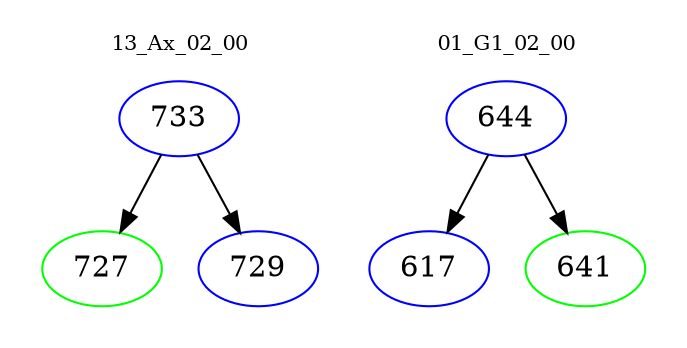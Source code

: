 digraph{
subgraph cluster_0 {
color = white
label = "13_Ax_02_00";
fontsize=10;
T0_733 [label="733", color="blue"]
T0_733 -> T0_727 [color="black"]
T0_727 [label="727", color="green"]
T0_733 -> T0_729 [color="black"]
T0_729 [label="729", color="blue"]
}
subgraph cluster_1 {
color = white
label = "01_G1_02_00";
fontsize=10;
T1_644 [label="644", color="blue"]
T1_644 -> T1_617 [color="black"]
T1_617 [label="617", color="blue"]
T1_644 -> T1_641 [color="black"]
T1_641 [label="641", color="green"]
}
}
